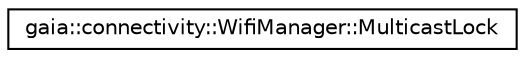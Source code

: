digraph G
{
  edge [fontname="Helvetica",fontsize="10",labelfontname="Helvetica",labelfontsize="10"];
  node [fontname="Helvetica",fontsize="10",shape=record];
  rankdir=LR;
  Node1 [label="gaia::connectivity::WifiManager::MulticastLock",height=0.2,width=0.4,color="black", fillcolor="white", style="filled",URL="$d7/d18/classgaia_1_1connectivity_1_1_wifi_manager_1_1_multicast_lock.html"];
}
